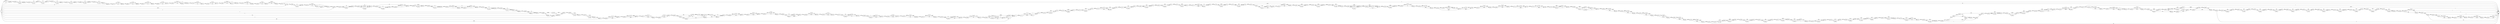 digraph {
	graph [rankdir=LR]
	node [shape=rectangle]
	2 -> 9 [label=3292]
	9 -> 51 [label=40309]
	51 -> 78 [label=3342]
	51 -> 81 [label=36967]
	78 -> 81 [label=3341]
	78 -> 99 [label=1]
	81 -> 99 [label=40308]
	99 -> 194 [label=40309]
	194 -> 215 [label=3292]
	194 -> 10615 [label=37017]
	215 -> 216 [label=40309]
	216 -> 237 [label=40000]
	216 -> 18094 [label=309]
	237 -> 274 [label=40309]
	274 -> 295 [label=3292]
	274 -> 10635 [label=37017]
	295 -> 414 [label=40309]
	414 -> 415 [label=40000]
	414 -> 11422 [label=309]
	415 -> 436 [label=3342]
	415 -> 11422 [label=36658]
	436 -> 472 [label=40309]
	472 -> 493 [label=3342]
	472 -> 11442 [label=36967]
	493 -> 499 [label=40309]
	499 -> 520 [label=3423]
	499 -> 17649 [label=36886]
	520 -> 580 [label=40309]
	580 -> 601 [label=2560]
	580 -> 10655 [label=37749]
	601 -> 610 [label=40309]
	610 -> 631 [label=40259]
	610 -> 10675 [label=50]
	631 -> 637 [label=40309]
	637 -> 640 [label=3342]
	637 -> 658 [label=36967]
	640 -> 658 [label=3292]
	640 -> 661 [label=50]
	658 -> 661 [label=40259]
	661 -> 733 [label=40309]
	733 -> 754 [label=40000]
	733 -> 18134 [label=309]
	754 -> 760 [label=40309]
	760 -> 793 [label=3342]
	760 -> 11494 [label=36967]
	793 -> 823 [label=40309]
	823 -> 829 [label=3732]
	823 -> 862 [label=36577]
	829 -> 835 [label=2950]
	829 -> 850 [label=782]
	835 -> 850 [label=2560]
	835 -> 856 [label=390]
	850 -> 856 [label=3342]
	856 -> 859 [label=3732]
	859 -> 862 [label=3342]
	859 -> 880 [label=390]
	862 -> 880 [label=39919]
	880 -> 904 [label=40309]
	904 -> 925 [label=39919]
	904 -> 11554 [label=390]
	925 -> 943 [label=40309]
	943 -> 964 [label=39919]
	943 -> 11574 [label=390]
	964 -> 1057 [label=40309]
	1057 -> 1078 [label=3342]
	1057 -> 11594 [label=36967]
	1078 -> 1099 [label=40309]
	1099 -> 1120 [label=3342]
	1099 -> 11614 [label=81]
	1099 -> 17707 [label=36886]
	1120 -> 1165 [label=3342]
	1120 -> 11638 [label=36967]
	1165 -> 1225 [label=40309]
	1225 -> 1246 [label=39496]
	1225 -> 11678 [label=813]
	1246 -> 1369 [label=40309]
	1369 -> 1376 [label=40228]
	1369 -> 1390 [label=81]
	1376 -> 1 [label=50]
	1376 -> 1390 [label=40178]
	1390 -> 1432 [label=40259]
	1432 -> 1453 [label=3292]
	1432 -> 11718 [label=36967]
	1453 -> 1462 [label=40259]
	1462 -> 1468 [label=3292]
	1462 -> 1507 [label=36967]
	1468 -> 1489 [label=2560]
	1468 -> 12291 [label=732]
	1489 -> 1507 [label=3292]
	1507 -> 1528 [label=3682]
	1507 -> 17747 [label=36577]
	1528 -> 1627 [label=40259]
	1627 -> 1648 [label=3292]
	1627 -> 11782 [label=36967]
	1648 -> 1660 [label=40259]
	1660 -> 1681 [label=3292]
	1660 -> 11802 [label=36967]
	1681 -> 1711 [label=40259]
	1711 -> 1732 [label=3292]
	1711 -> 11822 [label=36967]
	1732 -> 1747 [label=40259]
	1747 -> 1768 [label=3682]
	1747 -> 17767 [label=36577]
	1768 -> 1774 [label=40259]
	1774 -> 1812 [label=3292]
	1774 -> 1813 [label=36967]
	1812 -> 1813 [label=3289]
	1812 -> 1833 [label=3]
	1813 -> 1833 [label=40256]
	1833 -> 1849 [label=40259]
	1849 -> 1851 [label=3292]
	1849 -> 1870 [label=36967]
	1851 -> 1870 [label=3287]
	1851 -> 17299 [label=5]
	1870 -> 1872 [label=40254]
	1872 -> 1875 [label=40256]
	1875 -> 1908 [label=40259]
	1908 -> 1929 [label=3292]
	1908 -> 11900 [label=36967]
	1929 -> 1936 [label=40259]
	1936 -> 1960 [label=3601]
	1936 -> 11923 [label=36658]
	1960 -> 1970 [label=40259]
	1970 -> 1991 [label=3601]
	1970 -> 11943 [label=36658]
	1991 -> 2011 [label=40259]
	2011 -> 2032 [label=40178]
	2011 -> 11963 [label=81]
	2032 -> 2039 [label=40259]
	2039 -> 2060 [label=39950]
	2039 -> 18154 [label=309]
	2060 -> 2116 [label=40259]
	2116 -> 2152 [label=3601]
	2116 -> 11998 [label=36658]
	2152 -> 2155 [label=40259]
	2155 -> 1 [label=81]
	2155 -> 2167 [label=40178]
	2167 -> 2188 [label=40174]
	2167 -> 17339 [label=4]
	2188 -> 2209 [label=39869]
	2188 -> 18174 [label=309]
	2209 -> 2258 [label=40178]
	2258 -> 2279 [label=2560]
	2258 -> 12311 [label=37618]
	2279 -> 2287 [label=40178]
	2287 -> 2308 [label=2560]
	2287 -> 12331 [label=37618]
	2308 -> 2317 [label=40178]
	2317 -> 2338 [label=39447]
	2317 -> 12351 [label=731]
	2338 -> 2359 [label=2560]
	2338 -> 12360 [label=37618]
	2359 -> 2368 [label=40177]
	2368 -> 2413 [label=40178]
	2413 -> 2434 [label=2561]
	2413 -> 12391 [label=37617]
	2434 -> 2473 [label=40178]
	2473 -> 2494 [label=40177]
	2473 -> 18621 [label=1]
	2494 -> 2548 [label=40178]
	2548 -> 2569 [label=40177]
	2548 -> 18641 [label=1]
	2569 -> 2599 [label=3600]
	2569 -> 17796 [label=36578]
	2599 -> 2620 [label=40177]
	2599 -> 18661 [label=1]
	2620 -> 2641 [label=40178]
	2641 -> 2662 [label=2560]
	2641 -> 12411 [label=37618]
	2662 -> 2713 [label=40178]
	2713 -> 2752 [label=39137]
	2713 -> 12444 [label=1041]
	2752 -> 2767 [label=39446]
	2767 -> 2834 [label=40178]
	2834 -> 2855 [label=3601]
	2834 -> 17816 [label=36577]
	2855 -> 2868 [label=40178]
	2868 -> 2875 [label=40177]
	2868 -> 12469 [label=1]
	2875 -> 2884 [label=3600]
	2875 -> 2908 [label=36577]
	2884 -> 2905 [label=2560]
	2884 -> 12467 [label=1040]
	2905 -> 2908 [label=3292]
	2908 -> 2911 [label=39869]
	2911 -> 2920 [label=40178]
	2920 -> 2941 [label=3292]
	2920 -> 17868 [label=36886]
	2941 -> 2953 [label=40178]
	2953 -> 2974 [label=39446]
	2953 -> 12504 [label=732]
	2974 -> 2995 [label=2869]
	2974 -> 12524 [label=37309]
	2995 -> 3106 [label=40178]
	3106 -> 3127 [label=2880]
	3106 -> 17877 [label=37298]
	3127 -> 3136 [label=39453]
	3136 -> 3142 [label=40178]
	3142 -> 3153 [label=3292]
	3142 -> 12534 [label=36886]
	3153 -> 3174 [label=2560]
	3153 -> 12534 [label=732]
	3174 -> 3177 [label=40178]
	3177 -> 1 [label=1]
	3177 -> 3210 [label=40177]
	3210 -> 3231 [label=2559]
	3210 -> 12564 [label=37618]
	3231 -> 3267 [label=40177]
	3267 -> 3310 [label=2559]
	3267 -> 12600 [label=37618]
	3310 -> 3324 [label=40176]
	3324 -> 3345 [label=40177]
	3345 -> 3366 [label=39445]
	3345 -> 12626 [label=732]
	3366 -> 3399 [label=40177]
	3399 -> 3405 [label=3291]
	3399 -> 3475 [label=36886]
	3405 -> 3475 [label=2559]
	3405 -> 3546 [label=732]
	3475 -> 3480 [label=39445]
	3480 -> 3546 [label=2559]
	3480 -> 17996 [label=36886]
	3546 -> 3605 [label=3291]
	3605 -> 3627 [label=3290]
	3605 -> 17518 [label=1]
	3627 -> 3642 [label=3291]
	3642 -> 3663 [label=2559]
	3642 -> 12654 [label=732]
	3663 -> 3678 [label=3604]
	3678 -> 1 [label=4]
	3678 -> 3723 [label=3600]
	3723 -> 3744 [label=3291]
	3723 -> 18242 [label=309]
	3744 -> 3831 [label=3600]
	3831 -> 3852 [label=2870]
	3831 -> 17359 [label=730]
	3852 -> 3870 [label=3600]
	3870 -> 3910 [label=3291]
	3870 -> 18281 [label=309]
	3910 -> 3930 [label=3600]
	3930 -> 3951 [label=3291]
	3930 -> 18301 [label=309]
	3951 -> 3964 [label=3600]
	3964 -> 3985 [label=2875]
	3964 -> 18561 [label=725]
	3985 -> 4044 [label=3600]
	4044 -> 4065 [label=3596]
	4044 -> 17379 [label=4]
	4065 -> 4089 [label=3600]
	4089 -> 4113 [label=3291]
	4089 -> 18324 [label=309]
	4113 -> 4143 [label=3600]
	4143 -> 4164 [label=3291]
	4143 -> 18344 [label=309]
	4164 -> 4197 [label=3600]
	4197 -> 4218 [label=3291]
	4197 -> 18364 [label=309]
	4218 -> 4245 [label=3600]
	4245 -> 4266 [label=3291]
	4245 -> 18384 [label=309]
	4266 -> 4272 [label=3600]
	4272 -> 4293 [label=3291]
	4272 -> 18404 [label=309]
	4293 -> 4338 [label=3600]
	4338 -> 4342 [label=3291]
	4338 -> 4359 [label=309]
	4342 -> 4343 [label=3290]
	4342 -> 1 [label=1]
	4343 -> 1 [label=1]
	4343 -> 4359 [label=3289]
	4359 -> 4381 [label=3598]
	4381 -> 1 [label=3]
	4381 -> 4408 [label=3595]
	4408 -> 1 [label=725]
	4408 -> 4414 [label=2870]
	4414 -> 1 [label=2]
	4414 -> 4487 [label=2868]
	4487 -> 4508 [label=2559]
	4487 -> 18444 [label=309]
	4508 -> 4627 [label=2868]
	4627 -> 4648 [label=2559]
	4627 -> 18464 [label=309]
	4648 -> 4709 [label=2868]
	4709 -> 4730 [label=2559]
	4709 -> 18484 [label=309]
	4730 -> 4766 [label=2868]
	4766 -> 1 [label=2559]
	4766 -> 18501 [label=309]
	5998 -> 6028 [label=52]
	6028 -> 6049 [label=50]
	6028 -> 16993 [label=2]
	6049 -> 6130 [label=52]
	6130 -> 6151 [label=50]
	6130 -> 17013 [label=2]
	6151 -> 6172 [label=50]
	6151 -> 17033 [label=2]
	6172 -> 6310 [label=52]
	6310 -> 6331 [label=50]
	6310 -> 17053 [label=2]
	6331 -> 6410 [label=52]
	6410 -> 6431 [label=50]
	6410 -> 17073 [label=2]
	6431 -> 6666 [label=52]
	6666 -> 6690 [label=50]
	6666 -> 17096 [label=2]
	6690 -> 6738 [label=52]
	6738 -> 6759 [label=50]
	6738 -> 17116 [label=2]
	6759 -> 6762 [label=52]
	6762 -> 6777 [label=133]
	6777 -> 6798 [label=131]
	6777 -> 17136 [label=2]
	6798 -> 6861 [label=133]
	6861 -> 6882 [label=50]
	6861 -> 10735 [label=83]
	6882 -> 6912 [label=133]
	6912 -> 6933 [label=50]
	6912 -> 10755 [label=83]
	6933 -> 6993 [label=133]
	6993 -> 7014 [label=131]
	6993 -> 17156 [label=2]
	7014 -> 7038 [label=133]
	7038 -> 7059 [label=50]
	7038 -> 10761 [label=83]
	7059 -> 7065 [label=131]
	7065 -> 7116 [label=133]
	7116 -> 7137 [label=52]
	7116 -> 10795 [label=81]
	7137 -> 7236 [label=133]
	7236 -> 7257 [label=131]
	7236 -> 17196 [label=2]
	7257 -> 7296 [label=133]
	7296 -> 7317 [label=50]
	7296 -> 10804 [label=83]
	7317 -> 7326 [label=131]
	7326 -> 7347 [label=133]
	7347 -> 7368 [label=50]
	7347 -> 10835 [label=83]
	7368 -> 7446 [label=133]
	7446 -> 7467 [label=131]
	7446 -> 17236 [label=2]
	7467 -> 7488 [label=50]
	7467 -> 10855 [label=83]
	7488 -> 7675 [label=133]
	7675 -> 1 [label=2]
	7675 -> 7784 [label=131]
	7784 -> 7965 [label=132]
	7965 -> 7986 [label=51]
	7965 -> 10875 [label=81]
	7986 -> 8115 [label=132]
	8115 -> 8136 [label=50]
	8115 -> 10894 [label=82]
	8136 -> 8147 [label=131]
	8147 -> 8155 [label=36704]
	8155 -> 8166 [label=36705]
	8166 -> 8274 [label=36709]
	8274 -> 8295 [label=50]
	8274 -> 10915 [label=36659]
	8295 -> 8394 [label=36709]
	8394 -> 8415 [label=51]
	8394 -> 10935 [label=81]
	8394 -> 17538 [label=36577]
	8415 -> 8439 [label=36709]
	8439 -> 8478 [label=50]
	8439 -> 10956 [label=81]
	8439 -> 12038 [label=36578]
	8478 -> 8484 [label=36708]
	8484 -> 8529 [label=36709]
	8529 -> 8550 [label=36708]
	8529 -> 12078 [label=1]
	8550 -> 8556 [label=36709]
	8556 -> 8595 [label=51]
	8556 -> 11011 [label=36658]
	8595 -> 8643 [label=36709]
	8643 -> 8652 [label=36708]
	8643 -> 8664 [label=1]
	8652 -> 8664 [label=36627]
	8652 -> 8679 [label=81]
	8664 -> 8667 [label=36628]
	8667 -> 8679 [label=36627]
	8667 -> 8688 [label=1]
	8679 -> 8688 [label=36708]
	8688 -> 8745 [label=36709]
	8745 -> 8766 [label=51]
	8745 -> 11057 [label=36658]
	8766 -> 8799 [label=36709]
	8799 -> 8820 [label=51]
	8799 -> 11077 [label=36658]
	8820 -> 8834 [label=36709]
	8834 -> 8853 [label=36711]
	8853 -> 8872 [label=36630]
	8853 -> 8874 [label=81]
	8872 -> 8874 [label=36633]
	8874 -> 8898 [label=36714]
	8898 -> 8899 [label=56]
	8898 -> 11100 [label=36658]
	8899 -> 8905 [label=781]
	8905 -> 8919 [label=783]
	8919 -> 8922 [label=864]
	8922 -> 9094 [label=37441]
	9094 -> 9115 [label=37438]
	9094 -> 17256 [label=3]
	9115 -> 9175 [label=37441]
	9175 -> 9196 [label=37440]
	9175 -> 17399 [label=1]
	9196 -> 9271 [label=37441]
	9271 -> 9340 [label=37750]
	9340 -> 9361 [label=1092]
	9340 -> 11137 [label=36658]
	9361 -> 9383 [label=37750]
	9383 -> 9404 [label=1092]
	9383 -> 11157 [label=36658]
	9404 -> 9427 [label=37750]
	9427 -> 9448 [label=37023]
	9427 -> 12271 [label=727]
	9448 -> 9464 [label=37750]
	9464 -> 9485 [label=37749]
	9464 -> 17419 [label=1]
	9485 -> 9491 [label=37750]
	9491 -> 9502 [label=37441]
	9491 -> 17565 [label=309]
	9502 -> 9505 [label=37360]
	9502 -> 11178 [label=81]
	9505 -> 9526 [label=783]
	9505 -> 17565 [label=36577]
	9526 -> 9541 [label=1092]
	9541 -> 9547 [label=37669]
	9547 -> 9586 [label=37750]
	9586 -> 9607 [label=783]
	9586 -> 11221 [label=36967]
	9607 -> 9847 [label=37750]
	9847 -> 9868 [label=37441]
	9847 -> 18074 [label=309]
	9868 -> 9913 [label=37750]
	9913 -> 9934 [label=1173]
	9913 -> 17609 [label=36577]
	9934 -> 9949 [label=37750]
	9949 -> 9952 [label=37025]
	9949 -> 9970 [label=725]
	9952 -> 9970 [label=367]
	9952 -> 9976 [label=36658]
	9970 -> 9976 [label=1092]
	9976 -> 10030 [label=37750]
	10030 -> 10051 [label=37017]
	10030 -> 12138 [label=733]
	10051 -> 10122 [label=37750]
	10122 -> 10143 [label=37746]
	10122 -> 17276 [label=4]
	10143 -> 10177 [label=37750]
	10177 -> 10180 [label=37017]
	10177 -> 11262 [label=733]
	10180 -> 10201 [label=50]
	10180 -> 11262 [label=36967]
	10201 -> 10204 [label=37750]
	10204 -> 10210 [label=37749]
	10204 -> 12173 [label=1]
	10210 -> 10231 [label=37017]
	10210 -> 12173 [label=732]
	10231 -> 10254 [label=37750]
	10254 -> 10275 [label=37749]
	10254 -> 12198 [label=1]
	10275 -> 10347 [label=37750]
	10347 -> 10368 [label=783]
	10347 -> 11284 [label=36967]
	10368 -> 10371 [label=37750]
	10371 -> 10401 [label=783]
	10371 -> 11313 [label=36967]
	10401 -> 10473 [label=37750]
	10473 -> 10479 [label=37669]
	10473 -> 10494 [label=81]
	10479 -> 10494 [label=36936]
	10479 -> 10500 [label=733]
	10494 -> 10500 [label=37017]
	10500 -> 10506 [label=37750]
	10506 -> 10527 [label=50]
	10506 -> 11353 [label=37700]
	10527 -> 10545 [label=37750]
	10545 -> 10554 [label=783]
	10545 -> 11368 [label=36967]
	10554 -> 10566 [label=50]
	10554 -> 10575 [label=733]
	10566 -> 10575 [label=131]
	10575 -> 10581 [label=131]
	10575 -> 2 [label=733]
	10581 -> 9 [label=37017]
	10615 -> 215 [label=37017]
	10635 -> 295 [label=37017]
	10655 -> 601 [label=37749]
	10675 -> 631 [label=50]
	10735 -> 6882 [label=83]
	10755 -> 6933 [label=83]
	10761 -> 7059 [label=81]
	10761 -> 7065 [label=2]
	10795 -> 7137 [label=81]
	10804 -> 7317 [label=81]
	10804 -> 7326 [label=2]
	10835 -> 7368 [label=83]
	10855 -> 7488 [label=83]
	10875 -> 7986 [label=81]
	10894 -> 8136 [label=81]
	10894 -> 8155 [label=1]
	10915 -> 8295 [label=36659]
	10935 -> 8415 [label=81]
	10956 -> 10959 [label=36659]
	10959 -> 8478 [label=36658]
	10959 -> 8484 [label=1]
	11011 -> 8595 [label=36658]
	11057 -> 8766 [label=36658]
	11077 -> 8820 [label=36658]
	11100 -> 8919 [label=81]
	11100 -> 8922 [label=36577]
	11137 -> 9361 [label=36658]
	11157 -> 9404 [label=36658]
	11178 -> 11181 [label=36658]
	11181 -> 9547 [label=81]
	11181 -> 9541 [label=36577]
	11221 -> 9607 [label=36967]
	11262 -> 10201 [label=37700]
	11284 -> 10368 [label=36967]
	11313 -> 10401 [label=36967]
	11353 -> 10527 [label=37700]
	11368 -> 10566 [label=81]
	11368 -> 10581 [label=36886]
	11422 -> 436 [label=36967]
	11442 -> 493 [label=36967]
	11494 -> 793 [label=36967]
	11554 -> 925 [label=390]
	11574 -> 964 [label=390]
	11594 -> 1078 [label=36967]
	11614 -> 1120 [label=81]
	11638 -> 1165 [label=81]
	11638 -> 17727 [label=36886]
	11678 -> 1246 [label=813]
	11718 -> 1453 [label=36967]
	11782 -> 1648 [label=36967]
	11802 -> 1681 [label=36967]
	11822 -> 1732 [label=36967]
	11900 -> 1929 [label=36967]
	11923 -> 1960 [label=36658]
	11943 -> 1991 [label=36658]
	11963 -> 2032 [label=81]
	11998 -> 2152 [label=36658]
	12038 -> 10956 [label=36578]
	12078 -> 8550 [label=1]
	12138 -> 10051 [label=733]
	12173 -> 10231 [label=733]
	12198 -> 10275 [label=1]
	12271 -> 9448 [label=727]
	12291 -> 1489 [label=732]
	12311 -> 2279 [label=37618]
	12331 -> 2308 [label=37618]
	12351 -> 2338 [label=731]
	12360 -> 2359 [label=37617]
	12360 -> 2368 [label=1]
	12391 -> 2434 [label=37617]
	12411 -> 2662 [label=37618]
	12444 -> 2767 [label=732]
	12444 -> 2752 [label=309]
	12467 -> 12469 [label=731]
	12467 -> 2911 [label=309]
	12469 -> 2905 [label=732]
	12504 -> 2974 [label=732]
	12524 -> 2995 [label=37309]
	12534 -> 3174 [label=37618]
	12564 -> 3231 [label=37618]
	12600 -> 3310 [label=37617]
	12600 -> 3324 [label=1]
	12626 -> 3366 [label=732]
	12654 -> 12667 [label=37618]
	12667 -> 1 [label=36573]
	12667 -> 3663 [label=1045]
	16973 -> 5998 [label=2]
	16993 -> 6049 [label=2]
	17013 -> 6151 [label=2]
	17033 -> 6172 [label=2]
	17053 -> 6331 [label=2]
	17073 -> 6431 [label=2]
	17096 -> 6690 [label=2]
	17116 -> 6759 [label=2]
	17136 -> 6798 [label=2]
	17156 -> 7014 [label=2]
	17196 -> 7257 [label=2]
	17236 -> 7467 [label=2]
	17256 -> 9115 [label=3]
	17276 -> 10143 [label=4]
	17299 -> 1875 [label=3]
	17299 -> 1872 [label=2]
	17339 -> 2188 [label=4]
	17359 -> 3852 [label=730]
	17379 -> 4065 [label=4]
	17399 -> 9196 [label=1]
	17419 -> 9485 [label=1]
	17518 -> 3627 [label=1]
	17538 -> 8415 [label=36577]
	17565 -> 17573 [label=36886]
	17573 -> 11178 [label=36577]
	17573 -> 9526 [label=309]
	17609 -> 9934 [label=36577]
	17649 -> 520 [label=36886]
	17707 -> 1120 [label=36886]
	17727 -> 1165 [label=36886]
	17747 -> 1528 [label=36577]
	17767 -> 1768 [label=36577]
	17796 -> 2599 [label=36578]
	17816 -> 2855 [label=36577]
	17868 -> 2941 [label=36886]
	17877 -> 3127 [label=36573]
	17877 -> 3136 [label=725]
	17996 -> 18017 [label=36577]
	17996 -> 18222 [label=309]
	18017 -> 12654 [label=36886]
	18074 -> 9868 [label=309]
	18094 -> 237 [label=309]
	18134 -> 754 [label=309]
	18154 -> 2060 [label=309]
	18174 -> 2209 [label=309]
	18222 -> 18017 [label=309]
	18242 -> 3744 [label=309]
	18281 -> 3910 [label=309]
	18301 -> 3951 [label=309]
	18324 -> 4113 [label=309]
	18344 -> 4164 [label=309]
	18364 -> 4218 [label=309]
	18384 -> 4266 [label=309]
	18404 -> 4293 [label=309]
	18444 -> 4508 [label=309]
	18464 -> 4648 [label=309]
	18484 -> 4730 [label=309]
	18501 -> 1 [label=309]
	18561 -> 3985 [label=725]
	18621 -> 2494 [label=1]
	18641 -> 2569 [label=1]
	18661 -> 2620 [label=1]
	0 -> 2 [label=2559]
	0 -> 6762 [label=81]
	0 -> 7784 [label=1]
	0 -> 8905 [label=2]
	0 -> 8872 [label=3]
	0 -> 8834 [label=2]
	0 -> 8147 [label=36573]
	0 -> 9271 [label=309]
	0 -> 8166 [label=4]
	0 -> 8899 [label=725]
	0 -> 5998 [label=50]
	0 -> 16973 [label=2]
}
